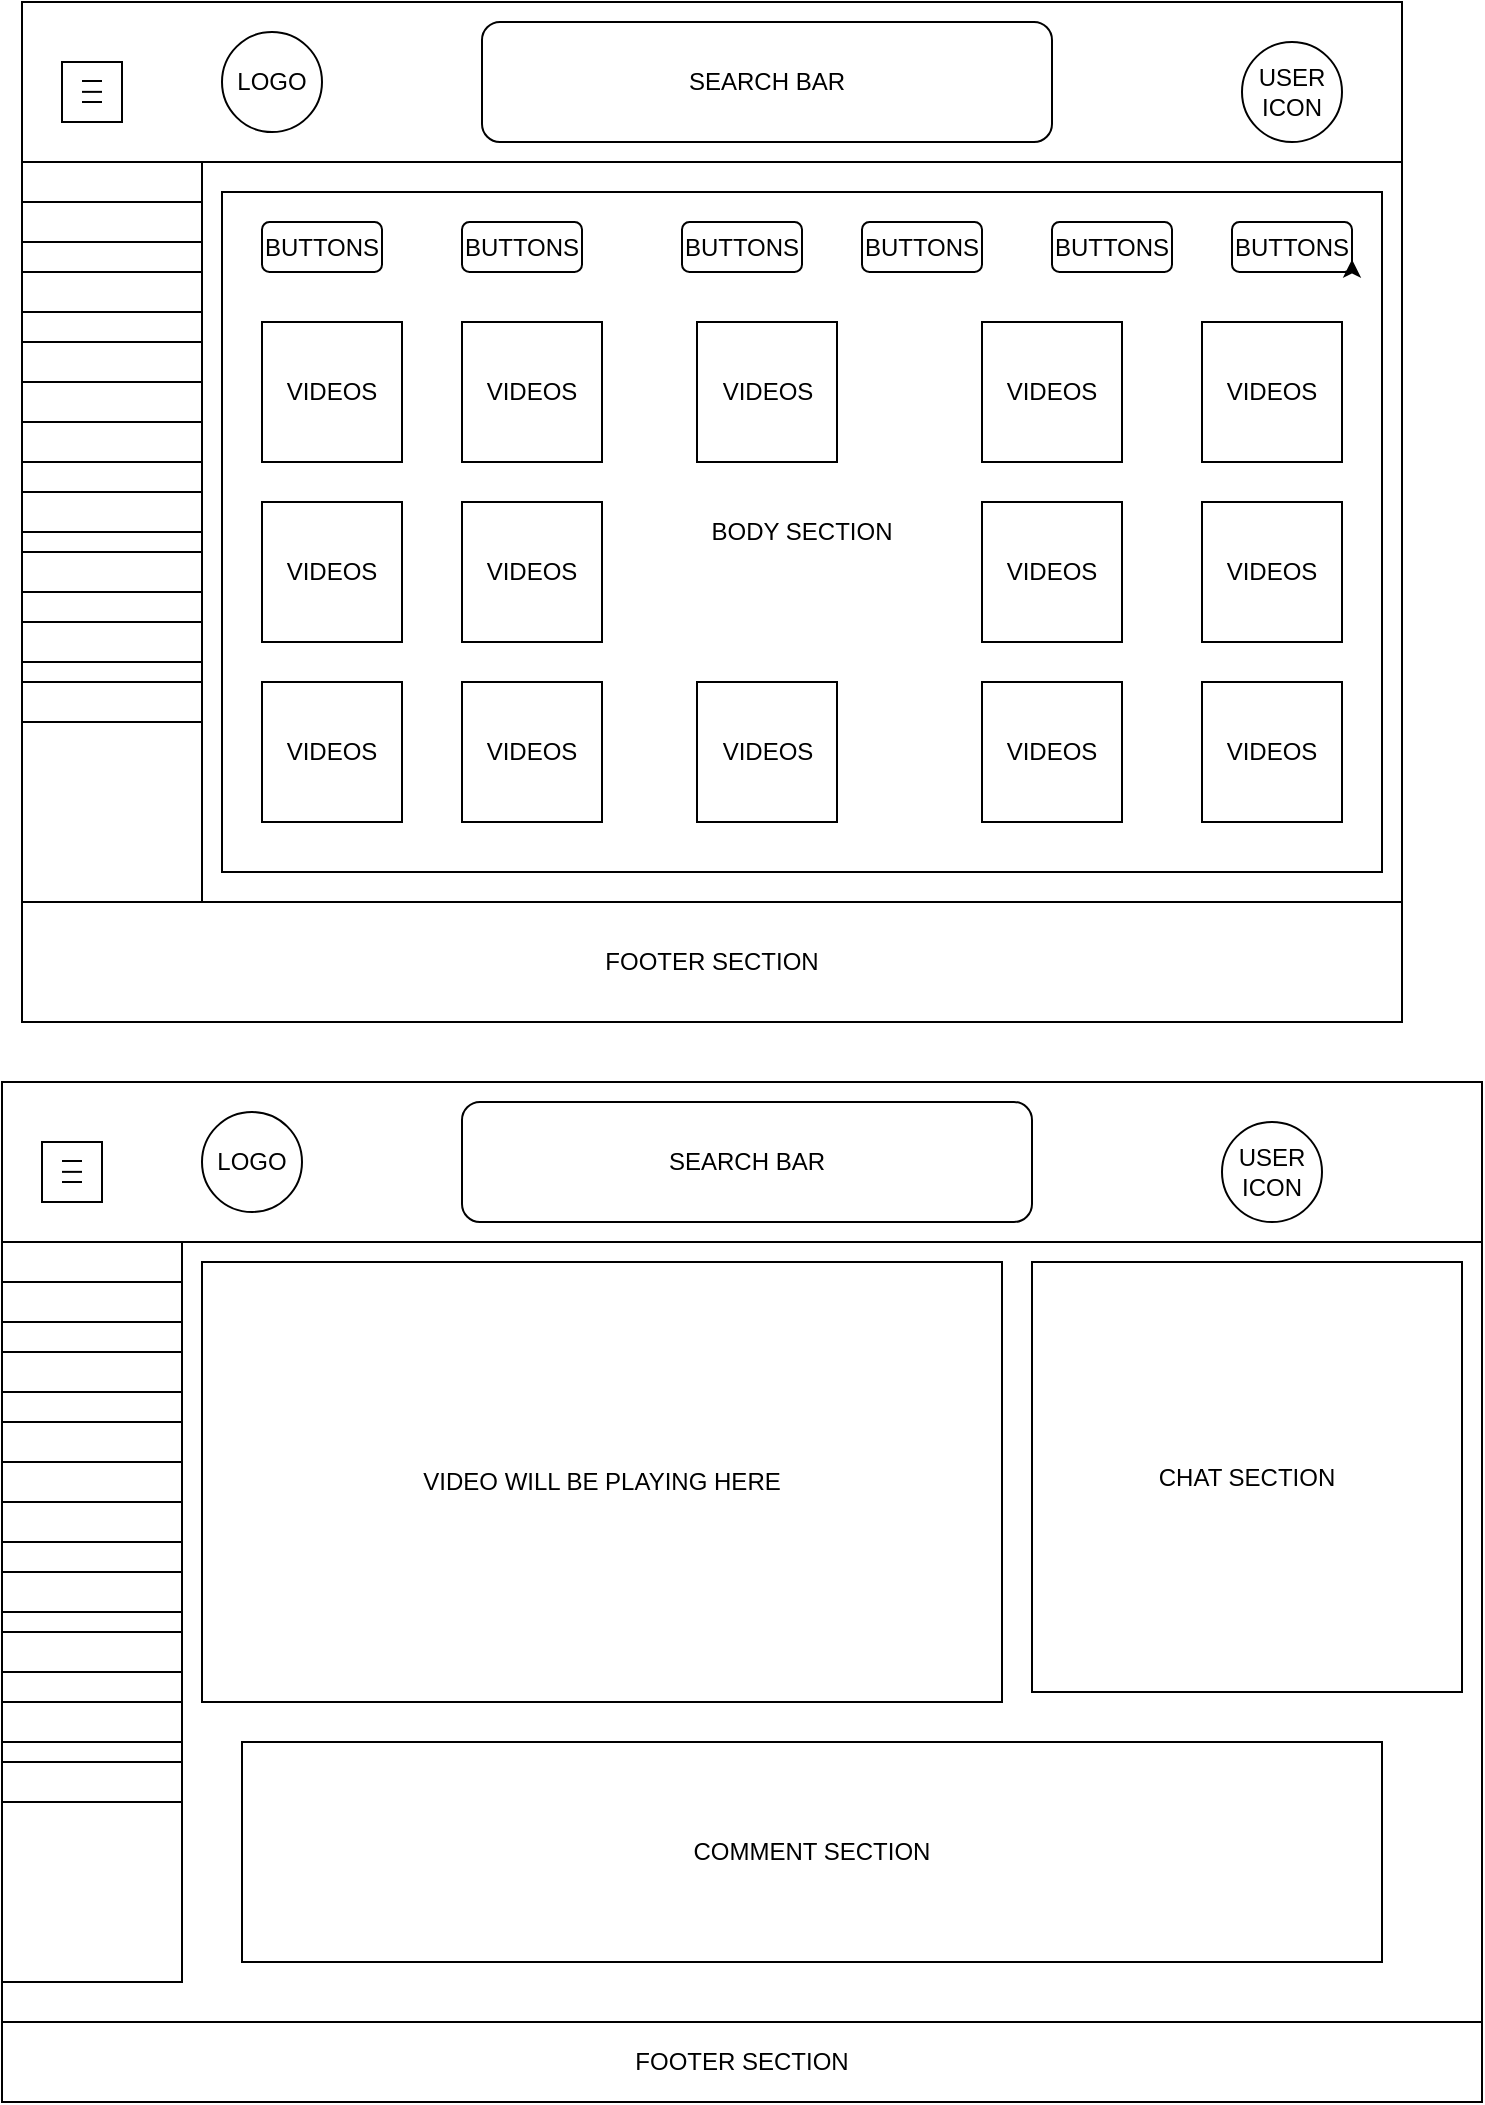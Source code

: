 <mxfile version="22.1.11" type="device">
  <diagram name="Page-1" id="j7h26F0nwXufT5P07zJU">
    <mxGraphModel dx="1010" dy="674" grid="1" gridSize="10" guides="1" tooltips="1" connect="1" arrows="1" fold="1" page="1" pageScale="1" pageWidth="850" pageHeight="1100" math="0" shadow="0">
      <root>
        <mxCell id="0" />
        <mxCell id="1" parent="0" />
        <mxCell id="JkpCKegnLrsDxvGGHOVk-1" value="HEADER SECTION" style="swimlane;whiteSpace=wrap;html=1;startSize=80;" parent="1" vertex="1">
          <mxGeometry x="70" y="80" width="690" height="510" as="geometry" />
        </mxCell>
        <mxCell id="JkpCKegnLrsDxvGGHOVk-2" value="FOOTER SECTION" style="rounded=0;whiteSpace=wrap;html=1;" parent="JkpCKegnLrsDxvGGHOVk-1" vertex="1">
          <mxGeometry y="450" width="690" height="60" as="geometry" />
        </mxCell>
        <mxCell id="JkpCKegnLrsDxvGGHOVk-3" value="" style="rounded=0;whiteSpace=wrap;html=1;strokeColor=#000000;" parent="JkpCKegnLrsDxvGGHOVk-1" vertex="1">
          <mxGeometry x="20" y="30" width="30" height="30" as="geometry" />
        </mxCell>
        <mxCell id="JkpCKegnLrsDxvGGHOVk-9" value="LOGO" style="ellipse;whiteSpace=wrap;html=1;aspect=fixed;" parent="JkpCKegnLrsDxvGGHOVk-1" vertex="1">
          <mxGeometry x="100" y="15" width="50" height="50" as="geometry" />
        </mxCell>
        <mxCell id="JkpCKegnLrsDxvGGHOVk-11" value="" style="rounded=0;whiteSpace=wrap;html=1;" parent="JkpCKegnLrsDxvGGHOVk-1" vertex="1">
          <mxGeometry y="80" width="90" height="370" as="geometry" />
        </mxCell>
        <mxCell id="JkpCKegnLrsDxvGGHOVk-13" value="SEARCH BAR" style="rounded=1;whiteSpace=wrap;html=1;" parent="JkpCKegnLrsDxvGGHOVk-1" vertex="1">
          <mxGeometry x="230" y="10" width="285" height="60" as="geometry" />
        </mxCell>
        <mxCell id="JkpCKegnLrsDxvGGHOVk-15" value="USER ICON" style="ellipse;whiteSpace=wrap;html=1;aspect=fixed;" parent="JkpCKegnLrsDxvGGHOVk-1" vertex="1">
          <mxGeometry x="610" y="20" width="50" height="50" as="geometry" />
        </mxCell>
        <mxCell id="JkpCKegnLrsDxvGGHOVk-16" style="edgeStyle=orthogonalEdgeStyle;rounded=0;orthogonalLoop=1;jettySize=auto;html=1;exitX=0.5;exitY=1;exitDx=0;exitDy=0;" parent="JkpCKegnLrsDxvGGHOVk-1" source="JkpCKegnLrsDxvGGHOVk-11" target="JkpCKegnLrsDxvGGHOVk-11" edge="1">
          <mxGeometry relative="1" as="geometry" />
        </mxCell>
        <mxCell id="JkpCKegnLrsDxvGGHOVk-17" style="edgeStyle=orthogonalEdgeStyle;rounded=0;orthogonalLoop=1;jettySize=auto;html=1;exitX=0.5;exitY=1;exitDx=0;exitDy=0;" parent="JkpCKegnLrsDxvGGHOVk-1" source="JkpCKegnLrsDxvGGHOVk-11" target="JkpCKegnLrsDxvGGHOVk-11" edge="1">
          <mxGeometry relative="1" as="geometry" />
        </mxCell>
        <mxCell id="JkpCKegnLrsDxvGGHOVk-19" value="BODY SECTION" style="rounded=0;whiteSpace=wrap;html=1;" parent="JkpCKegnLrsDxvGGHOVk-1" vertex="1">
          <mxGeometry x="100" y="95" width="580" height="340" as="geometry" />
        </mxCell>
        <mxCell id="JkpCKegnLrsDxvGGHOVk-20" value="BUTTONS" style="rounded=1;whiteSpace=wrap;html=1;" parent="JkpCKegnLrsDxvGGHOVk-1" vertex="1">
          <mxGeometry x="120" y="110" width="60" height="25" as="geometry" />
        </mxCell>
        <mxCell id="JkpCKegnLrsDxvGGHOVk-21" value="BUTTONS" style="rounded=1;whiteSpace=wrap;html=1;" parent="JkpCKegnLrsDxvGGHOVk-1" vertex="1">
          <mxGeometry x="220" y="110" width="60" height="25" as="geometry" />
        </mxCell>
        <mxCell id="JkpCKegnLrsDxvGGHOVk-22" value="BUTTONS" style="rounded=1;whiteSpace=wrap;html=1;" parent="JkpCKegnLrsDxvGGHOVk-1" vertex="1">
          <mxGeometry x="330" y="110" width="60" height="25" as="geometry" />
        </mxCell>
        <mxCell id="JkpCKegnLrsDxvGGHOVk-23" value="BUTTONS" style="rounded=1;whiteSpace=wrap;html=1;" parent="JkpCKegnLrsDxvGGHOVk-1" vertex="1">
          <mxGeometry x="420" y="110" width="60" height="25" as="geometry" />
        </mxCell>
        <mxCell id="JkpCKegnLrsDxvGGHOVk-24" value="BUTTONS" style="rounded=1;whiteSpace=wrap;html=1;" parent="JkpCKegnLrsDxvGGHOVk-1" vertex="1">
          <mxGeometry x="515" y="110" width="60" height="25" as="geometry" />
        </mxCell>
        <mxCell id="JkpCKegnLrsDxvGGHOVk-25" value="BUTTONS" style="rounded=1;whiteSpace=wrap;html=1;" parent="JkpCKegnLrsDxvGGHOVk-1" vertex="1">
          <mxGeometry x="605" y="110" width="60" height="25" as="geometry" />
        </mxCell>
        <mxCell id="JkpCKegnLrsDxvGGHOVk-27" style="edgeStyle=orthogonalEdgeStyle;rounded=0;orthogonalLoop=1;jettySize=auto;html=1;exitX=0.75;exitY=1;exitDx=0;exitDy=0;entryX=1;entryY=0.75;entryDx=0;entryDy=0;" parent="JkpCKegnLrsDxvGGHOVk-1" source="JkpCKegnLrsDxvGGHOVk-25" target="JkpCKegnLrsDxvGGHOVk-25" edge="1">
          <mxGeometry relative="1" as="geometry" />
        </mxCell>
        <mxCell id="JkpCKegnLrsDxvGGHOVk-28" value="VIDEOS" style="whiteSpace=wrap;html=1;aspect=fixed;" parent="JkpCKegnLrsDxvGGHOVk-1" vertex="1">
          <mxGeometry x="120" y="160" width="70" height="70" as="geometry" />
        </mxCell>
        <mxCell id="JkpCKegnLrsDxvGGHOVk-29" value="VIDEOS" style="whiteSpace=wrap;html=1;aspect=fixed;" parent="JkpCKegnLrsDxvGGHOVk-1" vertex="1">
          <mxGeometry x="120" y="250" width="70" height="70" as="geometry" />
        </mxCell>
        <mxCell id="JkpCKegnLrsDxvGGHOVk-30" value="VIDEOS" style="whiteSpace=wrap;html=1;aspect=fixed;" parent="JkpCKegnLrsDxvGGHOVk-1" vertex="1">
          <mxGeometry x="120" y="340" width="70" height="70" as="geometry" />
        </mxCell>
        <mxCell id="JkpCKegnLrsDxvGGHOVk-31" value="VIDEOS" style="whiteSpace=wrap;html=1;aspect=fixed;" parent="JkpCKegnLrsDxvGGHOVk-1" vertex="1">
          <mxGeometry x="220" y="160" width="70" height="70" as="geometry" />
        </mxCell>
        <mxCell id="JkpCKegnLrsDxvGGHOVk-32" value="VIDEOS" style="whiteSpace=wrap;html=1;aspect=fixed;" parent="JkpCKegnLrsDxvGGHOVk-1" vertex="1">
          <mxGeometry x="220" y="250" width="70" height="70" as="geometry" />
        </mxCell>
        <mxCell id="JkpCKegnLrsDxvGGHOVk-33" value="VIDEOS" style="whiteSpace=wrap;html=1;aspect=fixed;" parent="JkpCKegnLrsDxvGGHOVk-1" vertex="1">
          <mxGeometry x="220" y="340" width="70" height="70" as="geometry" />
        </mxCell>
        <mxCell id="JkpCKegnLrsDxvGGHOVk-34" value="VIDEOS" style="whiteSpace=wrap;html=1;aspect=fixed;" parent="JkpCKegnLrsDxvGGHOVk-1" vertex="1">
          <mxGeometry x="480" y="160" width="70" height="70" as="geometry" />
        </mxCell>
        <mxCell id="JkpCKegnLrsDxvGGHOVk-35" value="VIDEOS" style="whiteSpace=wrap;html=1;aspect=fixed;" parent="JkpCKegnLrsDxvGGHOVk-1" vertex="1">
          <mxGeometry x="480" y="250" width="70" height="70" as="geometry" />
        </mxCell>
        <mxCell id="JkpCKegnLrsDxvGGHOVk-36" value="VIDEOS" style="whiteSpace=wrap;html=1;aspect=fixed;" parent="JkpCKegnLrsDxvGGHOVk-1" vertex="1">
          <mxGeometry x="337.5" y="160" width="70" height="70" as="geometry" />
        </mxCell>
        <mxCell id="JkpCKegnLrsDxvGGHOVk-37" value="VIDEOS" style="whiteSpace=wrap;html=1;aspect=fixed;" parent="JkpCKegnLrsDxvGGHOVk-1" vertex="1">
          <mxGeometry x="337.5" y="340" width="70" height="70" as="geometry" />
        </mxCell>
        <mxCell id="JkpCKegnLrsDxvGGHOVk-38" value="VIDEOS" style="whiteSpace=wrap;html=1;aspect=fixed;" parent="JkpCKegnLrsDxvGGHOVk-1" vertex="1">
          <mxGeometry x="480" y="340" width="70" height="70" as="geometry" />
        </mxCell>
        <mxCell id="JkpCKegnLrsDxvGGHOVk-39" value="VIDEOS" style="whiteSpace=wrap;html=1;aspect=fixed;" parent="JkpCKegnLrsDxvGGHOVk-1" vertex="1">
          <mxGeometry x="590" y="160" width="70" height="70" as="geometry" />
        </mxCell>
        <mxCell id="JkpCKegnLrsDxvGGHOVk-40" value="VIDEOS" style="whiteSpace=wrap;html=1;aspect=fixed;" parent="JkpCKegnLrsDxvGGHOVk-1" vertex="1">
          <mxGeometry x="590" y="250" width="70" height="70" as="geometry" />
        </mxCell>
        <mxCell id="JkpCKegnLrsDxvGGHOVk-41" value="VIDEOS" style="whiteSpace=wrap;html=1;aspect=fixed;" parent="JkpCKegnLrsDxvGGHOVk-1" vertex="1">
          <mxGeometry x="590" y="340" width="70" height="70" as="geometry" />
        </mxCell>
        <mxCell id="JkpCKegnLrsDxvGGHOVk-43" value="" style="endArrow=none;html=1;rounded=0;" parent="JkpCKegnLrsDxvGGHOVk-1" edge="1">
          <mxGeometry width="50" height="50" relative="1" as="geometry">
            <mxPoint x="30" y="39.5" as="sourcePoint" />
            <mxPoint x="40" y="39.5" as="targetPoint" />
          </mxGeometry>
        </mxCell>
        <mxCell id="JkpCKegnLrsDxvGGHOVk-49" value="" style="endArrow=none;html=1;rounded=0;" parent="JkpCKegnLrsDxvGGHOVk-1" edge="1">
          <mxGeometry width="50" height="50" relative="1" as="geometry">
            <mxPoint x="30" y="44.93" as="sourcePoint" />
            <mxPoint x="40" y="44.93" as="targetPoint" />
          </mxGeometry>
        </mxCell>
        <mxCell id="JkpCKegnLrsDxvGGHOVk-50" value="" style="endArrow=none;html=1;rounded=0;" parent="JkpCKegnLrsDxvGGHOVk-1" edge="1">
          <mxGeometry width="50" height="50" relative="1" as="geometry">
            <mxPoint x="30" y="50" as="sourcePoint" />
            <mxPoint x="40" y="50" as="targetPoint" />
          </mxGeometry>
        </mxCell>
        <mxCell id="JkpCKegnLrsDxvGGHOVk-52" value="" style="rounded=0;whiteSpace=wrap;html=1;" parent="JkpCKegnLrsDxvGGHOVk-1" vertex="1">
          <mxGeometry y="100" width="90" height="20" as="geometry" />
        </mxCell>
        <mxCell id="JkpCKegnLrsDxvGGHOVk-53" value="" style="rounded=0;whiteSpace=wrap;html=1;" parent="JkpCKegnLrsDxvGGHOVk-1" vertex="1">
          <mxGeometry y="135" width="90" height="20" as="geometry" />
        </mxCell>
        <mxCell id="JkpCKegnLrsDxvGGHOVk-54" value="" style="rounded=0;whiteSpace=wrap;html=1;" parent="JkpCKegnLrsDxvGGHOVk-1" vertex="1">
          <mxGeometry y="170" width="90" height="20" as="geometry" />
        </mxCell>
        <mxCell id="JkpCKegnLrsDxvGGHOVk-55" value="" style="rounded=0;whiteSpace=wrap;html=1;" parent="JkpCKegnLrsDxvGGHOVk-1" vertex="1">
          <mxGeometry y="210" width="90" height="20" as="geometry" />
        </mxCell>
        <mxCell id="JkpCKegnLrsDxvGGHOVk-56" value="" style="rounded=0;whiteSpace=wrap;html=1;" parent="JkpCKegnLrsDxvGGHOVk-1" vertex="1">
          <mxGeometry y="245" width="90" height="20" as="geometry" />
        </mxCell>
        <mxCell id="JkpCKegnLrsDxvGGHOVk-57" value="" style="rounded=0;whiteSpace=wrap;html=1;" parent="JkpCKegnLrsDxvGGHOVk-1" vertex="1">
          <mxGeometry y="275" width="90" height="20" as="geometry" />
        </mxCell>
        <mxCell id="JkpCKegnLrsDxvGGHOVk-58" value="" style="rounded=0;whiteSpace=wrap;html=1;" parent="JkpCKegnLrsDxvGGHOVk-1" vertex="1">
          <mxGeometry y="310" width="90" height="20" as="geometry" />
        </mxCell>
        <mxCell id="JkpCKegnLrsDxvGGHOVk-59" value="" style="rounded=0;whiteSpace=wrap;html=1;" parent="JkpCKegnLrsDxvGGHOVk-1" vertex="1">
          <mxGeometry y="340" width="90" height="20" as="geometry" />
        </mxCell>
        <mxCell id="JkpCKegnLrsDxvGGHOVk-103" value="HEADER SECTION" style="swimlane;whiteSpace=wrap;html=1;startSize=80;" parent="1" vertex="1">
          <mxGeometry x="60" y="620" width="740" height="510" as="geometry" />
        </mxCell>
        <mxCell id="JkpCKegnLrsDxvGGHOVk-104" value="FOOTER SECTION" style="rounded=0;whiteSpace=wrap;html=1;" parent="JkpCKegnLrsDxvGGHOVk-103" vertex="1">
          <mxGeometry y="470" width="740" height="40" as="geometry" />
        </mxCell>
        <mxCell id="JkpCKegnLrsDxvGGHOVk-105" value="" style="rounded=0;whiteSpace=wrap;html=1;strokeColor=#000000;" parent="JkpCKegnLrsDxvGGHOVk-103" vertex="1">
          <mxGeometry x="20" y="30" width="30" height="30" as="geometry" />
        </mxCell>
        <mxCell id="JkpCKegnLrsDxvGGHOVk-106" value="LOGO" style="ellipse;whiteSpace=wrap;html=1;aspect=fixed;" parent="JkpCKegnLrsDxvGGHOVk-103" vertex="1">
          <mxGeometry x="100" y="15" width="50" height="50" as="geometry" />
        </mxCell>
        <mxCell id="JkpCKegnLrsDxvGGHOVk-107" value="" style="rounded=0;whiteSpace=wrap;html=1;" parent="JkpCKegnLrsDxvGGHOVk-103" vertex="1">
          <mxGeometry y="80" width="90" height="370" as="geometry" />
        </mxCell>
        <mxCell id="JkpCKegnLrsDxvGGHOVk-108" value="SEARCH BAR" style="rounded=1;whiteSpace=wrap;html=1;" parent="JkpCKegnLrsDxvGGHOVk-103" vertex="1">
          <mxGeometry x="230" y="10" width="285" height="60" as="geometry" />
        </mxCell>
        <mxCell id="JkpCKegnLrsDxvGGHOVk-109" value="USER ICON" style="ellipse;whiteSpace=wrap;html=1;aspect=fixed;" parent="JkpCKegnLrsDxvGGHOVk-103" vertex="1">
          <mxGeometry x="610" y="20" width="50" height="50" as="geometry" />
        </mxCell>
        <mxCell id="JkpCKegnLrsDxvGGHOVk-110" style="edgeStyle=orthogonalEdgeStyle;rounded=0;orthogonalLoop=1;jettySize=auto;html=1;exitX=0.5;exitY=1;exitDx=0;exitDy=0;" parent="JkpCKegnLrsDxvGGHOVk-103" source="JkpCKegnLrsDxvGGHOVk-107" target="JkpCKegnLrsDxvGGHOVk-107" edge="1">
          <mxGeometry relative="1" as="geometry" />
        </mxCell>
        <mxCell id="JkpCKegnLrsDxvGGHOVk-111" style="edgeStyle=orthogonalEdgeStyle;rounded=0;orthogonalLoop=1;jettySize=auto;html=1;exitX=0.5;exitY=1;exitDx=0;exitDy=0;" parent="JkpCKegnLrsDxvGGHOVk-103" source="JkpCKegnLrsDxvGGHOVk-107" target="JkpCKegnLrsDxvGGHOVk-107" edge="1">
          <mxGeometry relative="1" as="geometry" />
        </mxCell>
        <mxCell id="JkpCKegnLrsDxvGGHOVk-134" value="" style="endArrow=none;html=1;rounded=0;" parent="JkpCKegnLrsDxvGGHOVk-103" edge="1">
          <mxGeometry width="50" height="50" relative="1" as="geometry">
            <mxPoint x="30" y="39.5" as="sourcePoint" />
            <mxPoint x="40" y="39.5" as="targetPoint" />
          </mxGeometry>
        </mxCell>
        <mxCell id="JkpCKegnLrsDxvGGHOVk-135" value="" style="endArrow=none;html=1;rounded=0;" parent="JkpCKegnLrsDxvGGHOVk-103" edge="1">
          <mxGeometry width="50" height="50" relative="1" as="geometry">
            <mxPoint x="30" y="44.93" as="sourcePoint" />
            <mxPoint x="40" y="44.93" as="targetPoint" />
          </mxGeometry>
        </mxCell>
        <mxCell id="JkpCKegnLrsDxvGGHOVk-136" value="" style="endArrow=none;html=1;rounded=0;" parent="JkpCKegnLrsDxvGGHOVk-103" edge="1">
          <mxGeometry width="50" height="50" relative="1" as="geometry">
            <mxPoint x="30" y="50" as="sourcePoint" />
            <mxPoint x="40" y="50" as="targetPoint" />
          </mxGeometry>
        </mxCell>
        <mxCell id="JkpCKegnLrsDxvGGHOVk-137" value="" style="rounded=0;whiteSpace=wrap;html=1;" parent="JkpCKegnLrsDxvGGHOVk-103" vertex="1">
          <mxGeometry y="100" width="90" height="20" as="geometry" />
        </mxCell>
        <mxCell id="JkpCKegnLrsDxvGGHOVk-138" value="" style="rounded=0;whiteSpace=wrap;html=1;" parent="JkpCKegnLrsDxvGGHOVk-103" vertex="1">
          <mxGeometry y="135" width="90" height="20" as="geometry" />
        </mxCell>
        <mxCell id="JkpCKegnLrsDxvGGHOVk-139" value="" style="rounded=0;whiteSpace=wrap;html=1;" parent="JkpCKegnLrsDxvGGHOVk-103" vertex="1">
          <mxGeometry y="170" width="90" height="20" as="geometry" />
        </mxCell>
        <mxCell id="JkpCKegnLrsDxvGGHOVk-140" value="" style="rounded=0;whiteSpace=wrap;html=1;" parent="JkpCKegnLrsDxvGGHOVk-103" vertex="1">
          <mxGeometry y="210" width="90" height="20" as="geometry" />
        </mxCell>
        <mxCell id="JkpCKegnLrsDxvGGHOVk-141" value="" style="rounded=0;whiteSpace=wrap;html=1;" parent="JkpCKegnLrsDxvGGHOVk-103" vertex="1">
          <mxGeometry y="245" width="90" height="20" as="geometry" />
        </mxCell>
        <mxCell id="JkpCKegnLrsDxvGGHOVk-142" value="" style="rounded=0;whiteSpace=wrap;html=1;" parent="JkpCKegnLrsDxvGGHOVk-103" vertex="1">
          <mxGeometry y="275" width="90" height="20" as="geometry" />
        </mxCell>
        <mxCell id="JkpCKegnLrsDxvGGHOVk-143" value="" style="rounded=0;whiteSpace=wrap;html=1;" parent="JkpCKegnLrsDxvGGHOVk-103" vertex="1">
          <mxGeometry y="310" width="90" height="20" as="geometry" />
        </mxCell>
        <mxCell id="JkpCKegnLrsDxvGGHOVk-144" value="" style="rounded=0;whiteSpace=wrap;html=1;" parent="JkpCKegnLrsDxvGGHOVk-103" vertex="1">
          <mxGeometry y="340" width="90" height="20" as="geometry" />
        </mxCell>
        <mxCell id="JkpCKegnLrsDxvGGHOVk-149" value="VIDEO WILL BE PLAYING HERE" style="rounded=0;whiteSpace=wrap;html=1;" parent="JkpCKegnLrsDxvGGHOVk-103" vertex="1">
          <mxGeometry x="100" y="90" width="400" height="220" as="geometry" />
        </mxCell>
        <mxCell id="JkpCKegnLrsDxvGGHOVk-150" value="COMMENT SECTION" style="rounded=0;whiteSpace=wrap;html=1;" parent="JkpCKegnLrsDxvGGHOVk-103" vertex="1">
          <mxGeometry x="120" y="330" width="570" height="110" as="geometry" />
        </mxCell>
        <mxCell id="JkpCKegnLrsDxvGGHOVk-151" value="CHAT SECTION" style="whiteSpace=wrap;html=1;aspect=fixed;" parent="JkpCKegnLrsDxvGGHOVk-103" vertex="1">
          <mxGeometry x="515" y="90" width="215" height="215" as="geometry" />
        </mxCell>
      </root>
    </mxGraphModel>
  </diagram>
</mxfile>
